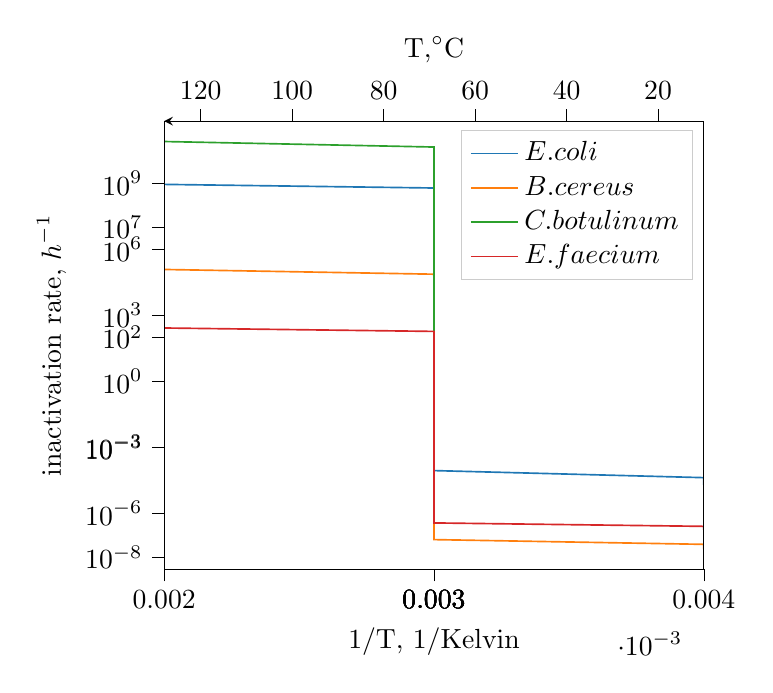 % This file was created with tikzplotlib v0.9.12.
\begin{tikzpicture}

\definecolor{color0}{rgb}{0.122,0.467,0.706}
\definecolor{color1}{rgb}{1,0.498,0.055}
\definecolor{color2}{rgb}{0.173,0.627,0.173}
\definecolor{color3}{rgb}{0.839,0.153,0.157}

\begin{axis}[
legend cell align={left},
legend style={fill opacity=0.8, draw opacity=1, text opacity=1, draw=white!80!black},
log basis y={10},
tick align=outside,
tick pos=left,
x grid style={white!69.02!black},
xlabel={1/T, 1/Kelvin},
xmin=0.002, xmax=0.004,
xtick style={color=black},
xtick={0.002,0.003,0.003,0.003,0.003,0.003,0.004},
xticklabels={
  \(\displaystyle {0.002}\),
  \(\displaystyle {0.003}\),
  \(\displaystyle {0.003}\),
  \(\displaystyle {0.003}\),
  \(\displaystyle {0.003}\),
  \(\displaystyle {0.003}\),
  \(\displaystyle {0.004}\)
},
y grid style={white!69.02!black},
ylabel={inactivation rate, \(\displaystyle h^{-1}\)},
ymin=2.764e-09, ymax=674332918344.708,
ymode=log,
ytick style={color=black},
ytick={1e-12,1e-09,1e-06,0.001,1,1000,1000000,1000000000,1000000000000,1e+15},
yticklabels={
  \(\displaystyle {10^{-12}}\),
  \(\displaystyle {10^{-9}}\),
  \(\displaystyle {10^{-6}}\),
  \(\displaystyle {10^{-3}}\),
  \(\displaystyle {10^{0}}\),
  \(\displaystyle {10^{3}}\),
  \(\displaystyle {10^{6}}\),
  \(\displaystyle {10^{9}}\),
  \(\displaystyle {10^{12}}\),
  \(\displaystyle {10^{15}}\)
}
]
\addplot [semithick, color0]
table {%
0.004 1.954e-05
0.004 4.137e-05
0.003 8.668e-05
0.003 0.0
0.003 0.0
0.003 0.001
0.003 0.002
0.003 0.003
0.003 0.006
0.003 0.012
0.003 0.023
0.003 0.044
0.003 0.083
0.003 0.157
0.003 0.295
0.003 0.55
0.003 1.016
0.003 1.862
0.003 3.387
0.003 6.115
0.003 10.96
0.003 19.503
0.003 34.464
0.003 60.48
0.003 105.416
0.003 182.518
0.003 313.949
0.003 536.561
0.003 911.241
0.003 1537.981
0.003 2579.994
0.003 4302.123
0.003 7131.619
0.003 11753.813
0.003 19261.834
0.003 31389.667
0.003 50872.965
0.003 82004.711
0.003 131486.507
0.003 209726.149
0.003 332805.508
0.003 525450.312
0.003 825490.215
0.003 1290525.094
0.003 2007842.263
0.003 3109102.005
0.003 4791985.583
0.003 7351964.479
0.003 11228718.544
0.003 17073665.237
0.003 25847784.522
0.003 38962739.315
0.003 58483616.944
0.003 87419021.149
0.003 130134497.558
0.003 192939420.481
0.003 284916908.121
0.003 419092949.193
0.003 614077232.29
0.002 896357521.053
};
\addlegendentry{$E.coli$}
\addplot [semithick, color1]
table {%
0.004 2.335e-08
0.004 3.835e-08
0.003 6.299e-08
0.003 1.035e-07
0.003 1.699e-07
0.003 2.791e-07
0.003 4.585e-07
0.003 7.531e-07
0.003 1.237e-06
0.003 2.032e-06
0.003 3.337e-06
0.003 5.482e-06
0.003 9.004e-06
0.003 1.479e-05
0.003 2.429e-05
0.003 3.99e-05
0.003 6.554e-05
0.003 0.0
0.003 0.0
0.003 0.0
0.003 0.0
0.003 0.001
0.003 0.001
0.003 0.002
0.003 0.003
0.003 0.006
0.003 0.009
0.003 0.015
0.003 0.025
0.003 0.042
0.003 0.068
0.003 0.112
0.003 0.184
0.003 0.302
0.003 0.496
0.003 0.815
0.003 1.339
0.003 2.2
0.003 3.613
0.003 5.935
0.003 9.748
0.003 16.012
0.003 26.301
0.003 43.2
0.003 70.958
0.003 116.551
0.003 191.441
0.003 314.45
0.003 516.499
0.003 848.373
0.003 1393.49
0.003 2288.871
0.003 3759.573
0.003 6175.267
0.003 10143.153
0.003 16660.584
0.003 27365.757
0.003 44949.483
0.003 73831.543
0.002 121271.621
};
\addlegendentry{$B.cereus$}
\addplot [semithick, color2]
table {%
0.004 0.0
0.004 0.0
0.003 0.0
0.003 0.001
0.003 0.001
0.003 0.002
0.003 0.004
0.003 0.007
0.003 0.013
0.003 0.023
0.003 0.04
0.003 0.072
0.003 0.128
0.003 0.229
0.003 0.407
0.003 0.726
0.003 1.293
0.003 2.305
0.003 4.108
0.003 7.32
0.003 13.046
0.003 23.25
0.003 41.434
0.003 73.842
0.003 131.596
0.003 234.521
0.003 417.949
0.003 744.843
0.003 1327.412
0.003 2365.629
0.003 4215.875
0.003 7513.266
0.003 13389.668
0.003 23862.219
0.003 42525.738
0.003 75786.681
0.003 135062.23
0.003 240699.365
0.003 428959.186
0.003 764463.935
0.003 1362379.282
0.003 2427946.202
0.003 4326932.182
0.003 7711184.907
0.003 13742386.098
0.003 24490811.459
0.003 43645975.424
0.003 77783097.301
0.003 138620117.137
0.003 247040006.656
0.003 440259077.464
0.003 784601886.607
0.003 1398267865.396
0.003 2491904565.58
0.003 4440914732.887
0.003 7914317400.908
0.003 14104395983.662
0.003 25135962583.597
0.003 44795722960.124
0.002 79832104652.703
};
\addlegendentry{$C.botulinum$}
\addplot [semithick, color3]
table {%
0.004 1.765e-07
0.004 2.524e-07
0.003 3.611e-07
0.003 5.167e-07
0.003 7.391e-07
0.003 1.057e-06
0.003 1.513e-06
0.003 2.164e-06
0.003 3.096e-06
0.003 4.429e-06
0.003 6.337e-06
0.003 9.065e-06
0.003 1.297e-05
0.003 1.855e-05
0.003 2.654e-05
0.003 3.797e-05
0.003 5.432e-05
0.003 7.771e-05
0.003 0.0
0.003 0.0
0.003 0.0
0.003 0.0
0.003 0.0
0.003 0.001
0.003 0.001
0.003 0.001
0.003 0.002
0.003 0.003
0.003 0.004
0.003 0.006
0.003 0.008
0.003 0.012
0.003 0.017
0.003 0.024
0.003 0.034
0.003 0.049
0.003 0.07
0.003 0.1
0.003 0.143
0.003 0.205
0.003 0.293
0.003 0.42
0.003 0.601
0.003 0.859
0.003 1.229
0.003 1.758
0.003 2.515
0.003 3.599
0.003 5.148
0.003 7.365
0.003 10.536
0.003 15.073
0.003 21.564
0.003 30.85
0.003 44.134
0.003 63.139
0.003 90.327
0.003 129.223
0.003 184.867
0.002 264.472
};
\addlegendentry{$E.faecium$}
\end{axis}

\begin{axis}[
axis x line=top,
log basis y={10},
tick align=outside,
x dir=reverse,
x grid style={white!69.02!black},
xlabel={T,\(\displaystyle ^{\circ}\)C},
xmin=10, xmax=128,
xtick pos=right,
xtick style={color=black},
xtick={0,20,40,60,80,100,120,140},
xticklabels={
  \(\displaystyle {0}\),
  \(\displaystyle {20}\),
  \(\displaystyle {40}\),
  \(\displaystyle {60}\),
  \(\displaystyle {80}\),
  \(\displaystyle {100}\),
  \(\displaystyle {120}\),
  \(\displaystyle {140}\)
},
y grid style={white!69.02!black},
ymin=2.764e-09, ymax=674332918344.708,
ymode=log,
ytick pos=left,
ytick style={color=black}
]
\end{axis}

\end{tikzpicture}
